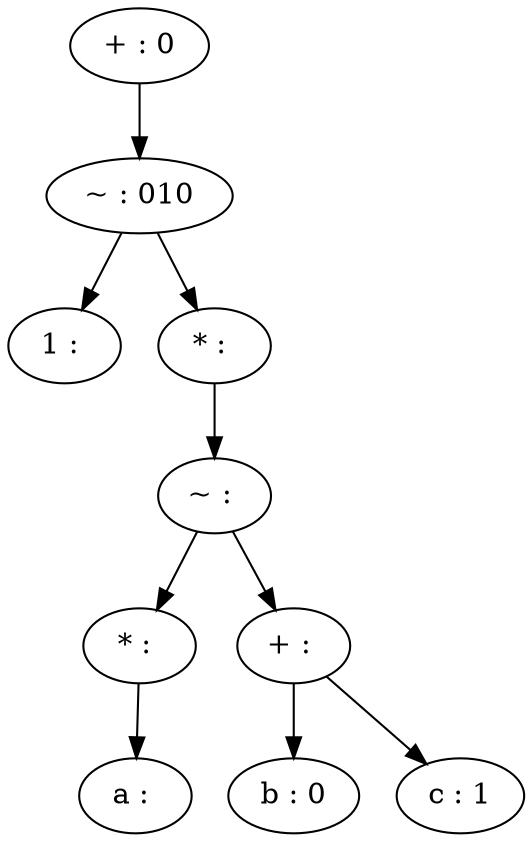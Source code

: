 // Iteration: 20
digraph {
	0 [label="+ : 0"]
	1 [label="~ : 010"]
	2 [label="1 : "]
	3 [label="* : "]
	4 [label="~ : "]
	5 [label="* : "]
	6 [label="a : "]
	7 [label="+ : "]
	8 [label="b : 0"]
	9 [label="c : 1"]
	0 -> 1
	1 -> 2
	1 -> 3
	3 -> 4
	4 -> 5
	5 -> 6
	4 -> 7
	7 -> 8
	7 -> 9
}
